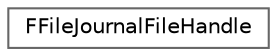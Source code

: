 digraph "Graphical Class Hierarchy"
{
 // INTERACTIVE_SVG=YES
 // LATEX_PDF_SIZE
  bgcolor="transparent";
  edge [fontname=Helvetica,fontsize=10,labelfontname=Helvetica,labelfontsize=10];
  node [fontname=Helvetica,fontsize=10,shape=box,height=0.2,width=0.4];
  rankdir="LR";
  Node0 [id="Node000000",label="FFileJournalFileHandle",height=0.2,width=0.4,color="grey40", fillcolor="white", style="filled",URL="$d5/dfa/structFFileJournalFileHandle.html",tooltip="A handle used by the FileJournal API."];
}

